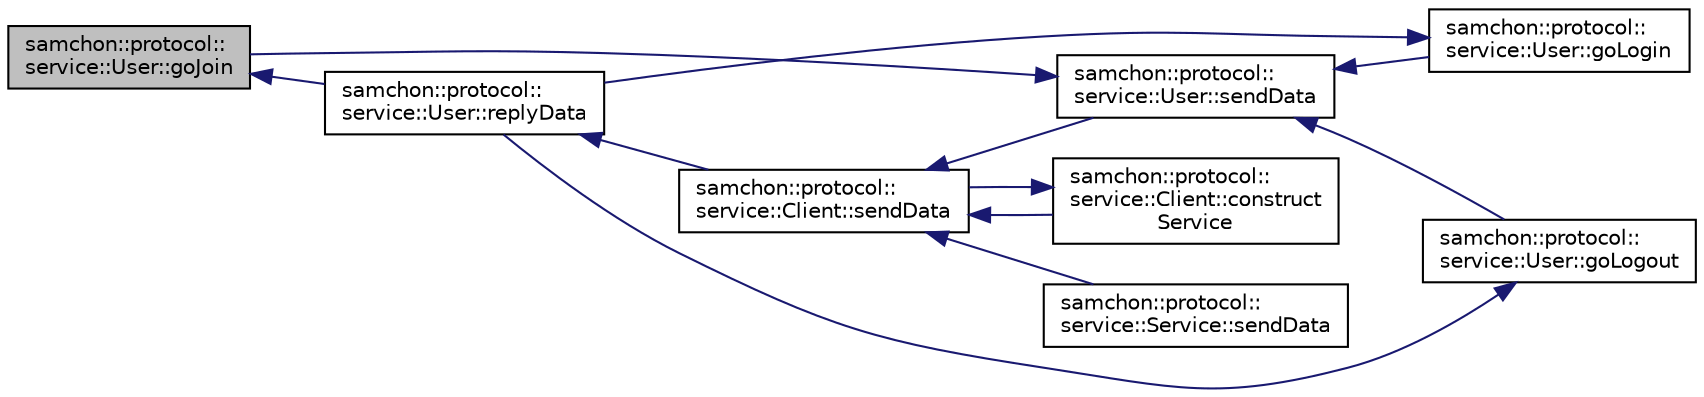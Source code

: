digraph "samchon::protocol::service::User::goJoin"
{
  edge [fontname="Helvetica",fontsize="10",labelfontname="Helvetica",labelfontsize="10"];
  node [fontname="Helvetica",fontsize="10",shape=record];
  rankdir="LR";
  Node1 [label="samchon::protocol::\lservice::User::goJoin",height=0.2,width=0.4,color="black", fillcolor="grey75", style="filled", fontcolor="black"];
  Node1 -> Node2 [dir="back",color="midnightblue",fontsize="10",style="solid",fontname="Helvetica"];
  Node2 [label="samchon::protocol::\lservice::User::replyData",height=0.2,width=0.4,color="black", fillcolor="white", style="filled",URL="$df/d87/classsamchon_1_1protocol_1_1service_1_1User.html#ab4e88592466db9b3805887e701b1fb65",tooltip="Reply a message. "];
  Node2 -> Node3 [dir="back",color="midnightblue",fontsize="10",style="solid",fontname="Helvetica"];
  Node3 [label="samchon::protocol::\lservice::Client::sendData",height=0.2,width=0.4,color="black", fillcolor="white", style="filled",URL="$df/d31/classsamchon_1_1protocol_1_1service_1_1Client.html#ac4852bf9ea2a070f3940ec7ed4d3dc6a",tooltip="Send Invoke message to (physical) client. "];
  Node3 -> Node4 [dir="back",color="midnightblue",fontsize="10",style="solid",fontname="Helvetica"];
  Node4 [label="samchon::protocol::\lservice::Client::construct\lService",height=0.2,width=0.4,color="black", fillcolor="white", style="filled",URL="$df/d31/classsamchon_1_1protocol_1_1service_1_1Client.html#a292737005aa6820224c721023611d875",tooltip="Construct Service. "];
  Node4 -> Node3 [dir="back",color="midnightblue",fontsize="10",style="solid",fontname="Helvetica"];
  Node3 -> Node5 [dir="back",color="midnightblue",fontsize="10",style="solid",fontname="Helvetica"];
  Node5 [label="samchon::protocol::\lservice::Service::sendData",height=0.2,width=0.4,color="black", fillcolor="white", style="filled",URL="$d6/df3/classsamchon_1_1protocol_1_1service_1_1Service.html#abf3980854281a448cbf326f90eb7a0f6",tooltip="Shift the responsibility of sending an Invoke message to Client. "];
  Node3 -> Node6 [dir="back",color="midnightblue",fontsize="10",style="solid",fontname="Helvetica"];
  Node6 [label="samchon::protocol::\lservice::User::sendData",height=0.2,width=0.4,color="black", fillcolor="white", style="filled",URL="$df/d87/classsamchon_1_1protocol_1_1service_1_1User.html#a4587887539af19e7e647d452107b2c03",tooltip="Send a message. "];
  Node6 -> Node7 [dir="back",color="midnightblue",fontsize="10",style="solid",fontname="Helvetica"];
  Node7 [label="samchon::protocol::\lservice::User::goLogin",height=0.2,width=0.4,color="black", fillcolor="white", style="filled",URL="$df/d87/classsamchon_1_1protocol_1_1service_1_1User.html#a14900b68dc5c3c373257d17cd0f8835b",tooltip="Log-in. "];
  Node7 -> Node2 [dir="back",color="midnightblue",fontsize="10",style="solid",fontname="Helvetica"];
  Node6 -> Node1 [dir="back",color="midnightblue",fontsize="10",style="solid",fontname="Helvetica"];
  Node6 -> Node8 [dir="back",color="midnightblue",fontsize="10",style="solid",fontname="Helvetica"];
  Node8 [label="samchon::protocol::\lservice::User::goLogout",height=0.2,width=0.4,color="black", fillcolor="white", style="filled",URL="$df/d87/classsamchon_1_1protocol_1_1service_1_1User.html#ad584b485b5980521e8f56f09b705faab",tooltip="Log-out. "];
  Node8 -> Node2 [dir="back",color="midnightblue",fontsize="10",style="solid",fontname="Helvetica"];
}
